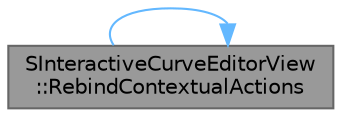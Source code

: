 digraph "SInteractiveCurveEditorView::RebindContextualActions"
{
 // INTERACTIVE_SVG=YES
 // LATEX_PDF_SIZE
  bgcolor="transparent";
  edge [fontname=Helvetica,fontsize=10,labelfontname=Helvetica,labelfontsize=10];
  node [fontname=Helvetica,fontsize=10,shape=box,height=0.2,width=0.4];
  rankdir="LR";
  Node1 [id="Node000001",label="SInteractiveCurveEditorView\l::RebindContextualActions",height=0.2,width=0.4,color="gray40", fillcolor="grey60", style="filled", fontcolor="black",tooltip="Rebind contextual command mappings that rely on the mouse position."];
  Node1 -> Node1 [id="edge1_Node000001_Node000001",color="steelblue1",style="solid",tooltip=" "];
}
